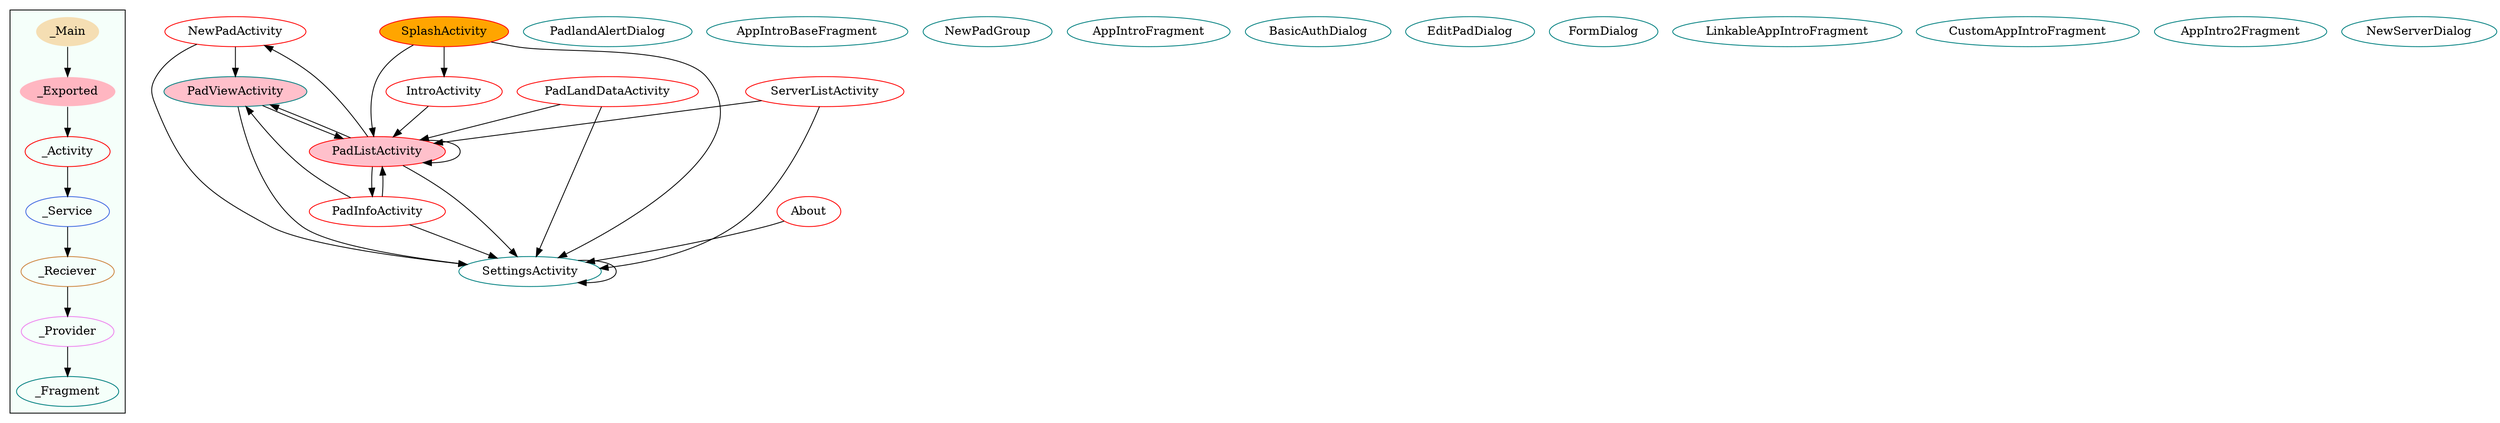 digraph G {
subgraph cluster_legend{ 
bgcolor=mintcream;
_Activity[color = red];
_Service[color = royalblue];
_Provider[color = violet];
_Reciever[color = peru];
_Fragment[color = teal];
_Main[style=filled, fillcolor=wheat, color = mintcream];
_Exported[style=filled, fillcolor=lightpink, color = mintcream];
_Main -> _Exported -> _Activity -> _Service -> _Reciever -> _Provider -> _Fragment; 
}
NewPadActivity[color = red];
PadLandDataActivity[color = red];
SplashActivity[style=filled, fillcolor=orange, color = red];
SettingsActivity[color = red];
PadViewActivity[style=filled, fillcolor=pink, color = red];
PadInfoActivity[color = red];
IntroActivity[color = red];
PadListActivity[style=filled, fillcolor=pink, color = red];
About[color = red];
ServerListActivity[color = red];
PadlandAlertDialog[color = teal];
AppIntroBaseFragment[color = teal];
SettingsActivity[color = teal];
NewPadGroup[color = teal];
AppIntroFragment[color = teal];
BasicAuthDialog[color = teal];
EditPadDialog[color = teal];
FormDialog[color = teal];
LinkableAppIntroFragment[color = teal];
PadViewActivity[color = teal];
CustomAppIntroFragment[color = teal];
SettingsActivity[color = teal];
AppIntro2Fragment[color = teal];
NewServerDialog[color = teal];
NewPadActivity->PadViewActivity;
NewPadActivity->SettingsActivity;
PadLandDataActivity->SettingsActivity;
PadLandDataActivity->PadListActivity;
PadInfoActivity->PadListActivity;
PadInfoActivity->PadViewActivity;
PadInfoActivity->SettingsActivity;
IntroActivity->PadListActivity;
PadListActivity->PadViewActivity;
PadListActivity->PadInfoActivity;
PadListActivity->PadListActivity;
PadListActivity->SettingsActivity;
PadListActivity->NewPadActivity;
About->SettingsActivity;
ServerListActivity->SettingsActivity;
ServerListActivity->PadListActivity;
SplashActivity->PadListActivity;
SplashActivity->IntroActivity;
SplashActivity->SettingsActivity;
SettingsActivity->SettingsActivity;
PadViewActivity->PadListActivity;
PadViewActivity->SettingsActivity;
}
